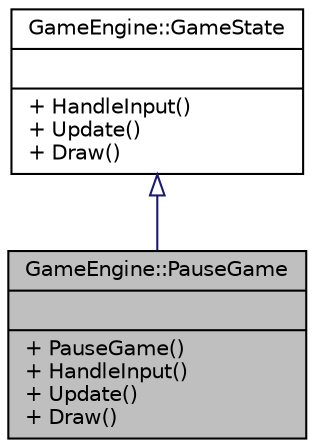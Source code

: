 digraph "GameEngine::PauseGame"
{
  edge [fontname="Helvetica",fontsize="10",labelfontname="Helvetica",labelfontsize="10"];
  node [fontname="Helvetica",fontsize="10",shape=record];
  Node2 [label="{GameEngine::PauseGame\n||+ PauseGame()\l+ HandleInput()\l+ Update()\l+ Draw()\l}",height=0.2,width=0.4,color="black", fillcolor="grey75", style="filled", fontcolor="black"];
  Node3 -> Node2 [dir="back",color="midnightblue",fontsize="10",style="solid",arrowtail="onormal",fontname="Helvetica"];
  Node3 [label="{GameEngine::GameState\n||+ HandleInput()\l+ Update()\l+ Draw()\l}",height=0.2,width=0.4,color="black", fillcolor="white", style="filled",URL="$class_game_engine_1_1_game_state.html"];
}
